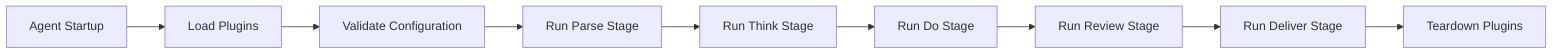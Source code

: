 flowchart LR
    Init[Agent Startup] --> Load[Load Plugins]
    Load --> Validate[Validate Configuration]
    Validate --> Parse[Run Parse Stage]
    Parse --> Think[Run Think Stage]
    Think --> Do[Run Do Stage]
    Do --> Review[Run Review Stage]
    Review --> Deliver[Run Deliver Stage]
    Deliver --> Teardown[Teardown Plugins]
